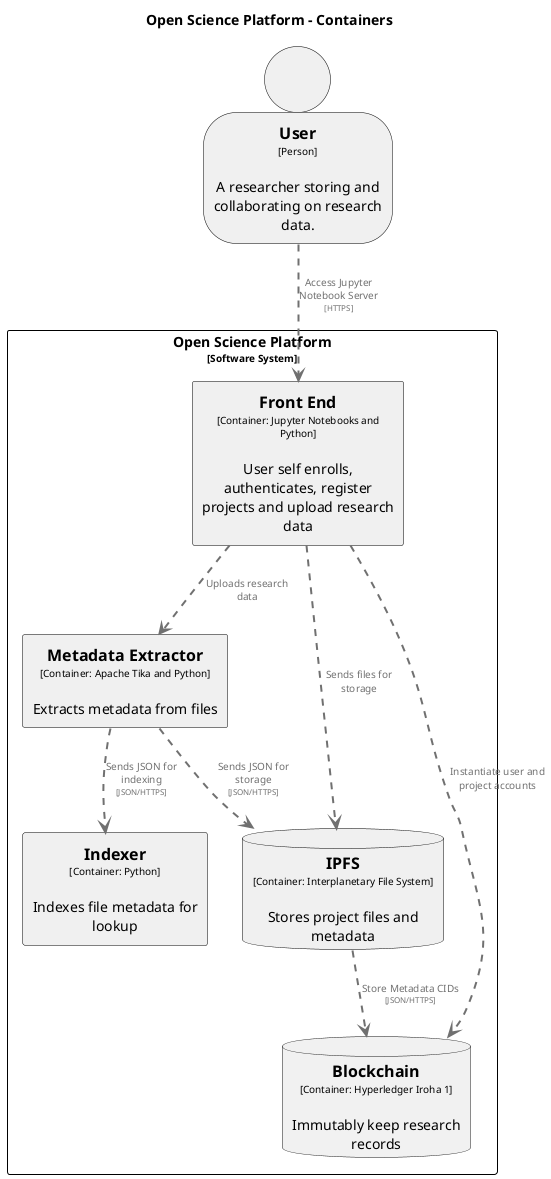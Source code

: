 @startuml
set separator none
title Open Science Platform - Containers

top to bottom direction

skinparam {
  arrowFontSize 10
  defaultTextAlignment center
  wrapWidth 200
  maxMessageSize 100
}

hide stereotype

skinparam rectangle<<OpenSciencePlatform.Indexer>> {
  BackgroundColor #F0F0F0
  FontColor #000000
  BorderColor #000000
  shadowing false
}
skinparam database<<OpenSciencePlatform.IPFS>> {
  BackgroundColor #F0F0F0
  FontColor #000000
  BorderColor #000000
  shadowing false
}
skinparam rectangle<<OpenSciencePlatform.Blockchain>> {
  BackgroundColor #F0F0F0
  FontColor #000000
  BorderColor #000000
  shadowing false
}

skinparam person<<User>> {
  BackgroundColor #F0F0F0
  FontColor #000000
  BorderColor #000000
  shadowing false
}
skinparam rectangle<<OpenSciencePlatform.MetadataExtractor>> {
  BackgroundColor #F0F0F0
  FontColor #000000
  BorderColor #000000
  shadowing false
}
skinparam rectangle<<OpenSciencePlatform.FrontEnd>> {
  BackgroundColor #F0F0F0
  FontColor #000000
  BorderColor #000000
  shadowing false
}
skinparam rectangle<<OpenSciencePlatform>> {
  BorderColor #000000
  FontColor #000000
  shadowing false
}

person "==User\n<size:10>[Person]</size>\n\nA researcher storing and collaborating on research data." <<User>> as User

rectangle "Open Science Platform\n<size:10>[Software System]</size>" <<OpenSciencePlatform>> {
  rectangle "==Front End\n<size:10>[Container: Jupyter Notebooks and Python]</size>\n\nUser self enrolls, authenticates, register projects and upload research data " <<OpenSciencePlatform.FrontEnd>> as OpenSciencePlatform.FrontEnd
  rectangle "==Indexer\n<size:10>[Container: Python]</size>\n\nIndexes file metadata for lookup" <<OpenSciencePlatform.Indexer>> as OpenSciencePlatform.Indexer
  database "==IPFS\n<size:10>[Container: Interplanetary File System]</size>\n\nStores project files and metadata" <<OpenSciencePlatform.IPFS>> as OpenSciencePlatform.IPFS
  rectangle "==Metadata Extractor\n<size:10>[Container: Apache Tika and Python]</size>\n\nExtracts metadata from files" <<OpenSciencePlatform.MetadataExtractor>> as OpenSciencePlatform.MetadataExtractor
  database "==Blockchain\n<size:10>[Container: Hyperledger Iroha 1]</size>\n\nImmutably keep research records" <<OpenSciencePlatform.Blockchain>> as OpenSciencePlatform.Blockchain
  
  
}


User .[#707070,thickness=2].> OpenSciencePlatform.FrontEnd : "<color:#707070>Access Jupyter Notebook Server\n<color:#707070><size:8>[HTTPS]</size>"
OpenSciencePlatform.FrontEnd .[#707070,thickness=2].> OpenSciencePlatform.MetadataExtractor : "<color:#707070>Uploads research data"
OpenSciencePlatform.FrontEnd .[#707070,thickness=2].> OpenSciencePlatform.Blockchain : "<color:#707070>Instantiate user and project accounts"
OpenSciencePlatform.FrontEnd .[#707070,thickness=2].> OpenSciencePlatform.IPFS : "<color:#707070>Sends files for storage"
OpenSciencePlatform.MetadataExtractor .[#707070,thickness=2].> OpenSciencePlatform.Indexer : "<color:#707070>Sends JSON for indexing\n<color:#707070><size:8>[JSON/HTTPS]</size>"
OpenSciencePlatform.MetadataExtractor .[#707070,thickness=2].> OpenSciencePlatform.IPFS : "<color:#707070>Sends JSON for storage\n<color:#707070><size:8>[JSON/HTTPS]</size>"
OpenSciencePlatform.IPFS .[#707070,thickness=2].> OpenSciencePlatform.Blockchain : "<color:#707070>Store Metadata CIDs\n<color:#707070><size:8>[JSON/HTTPS]</size>"



@enduml

